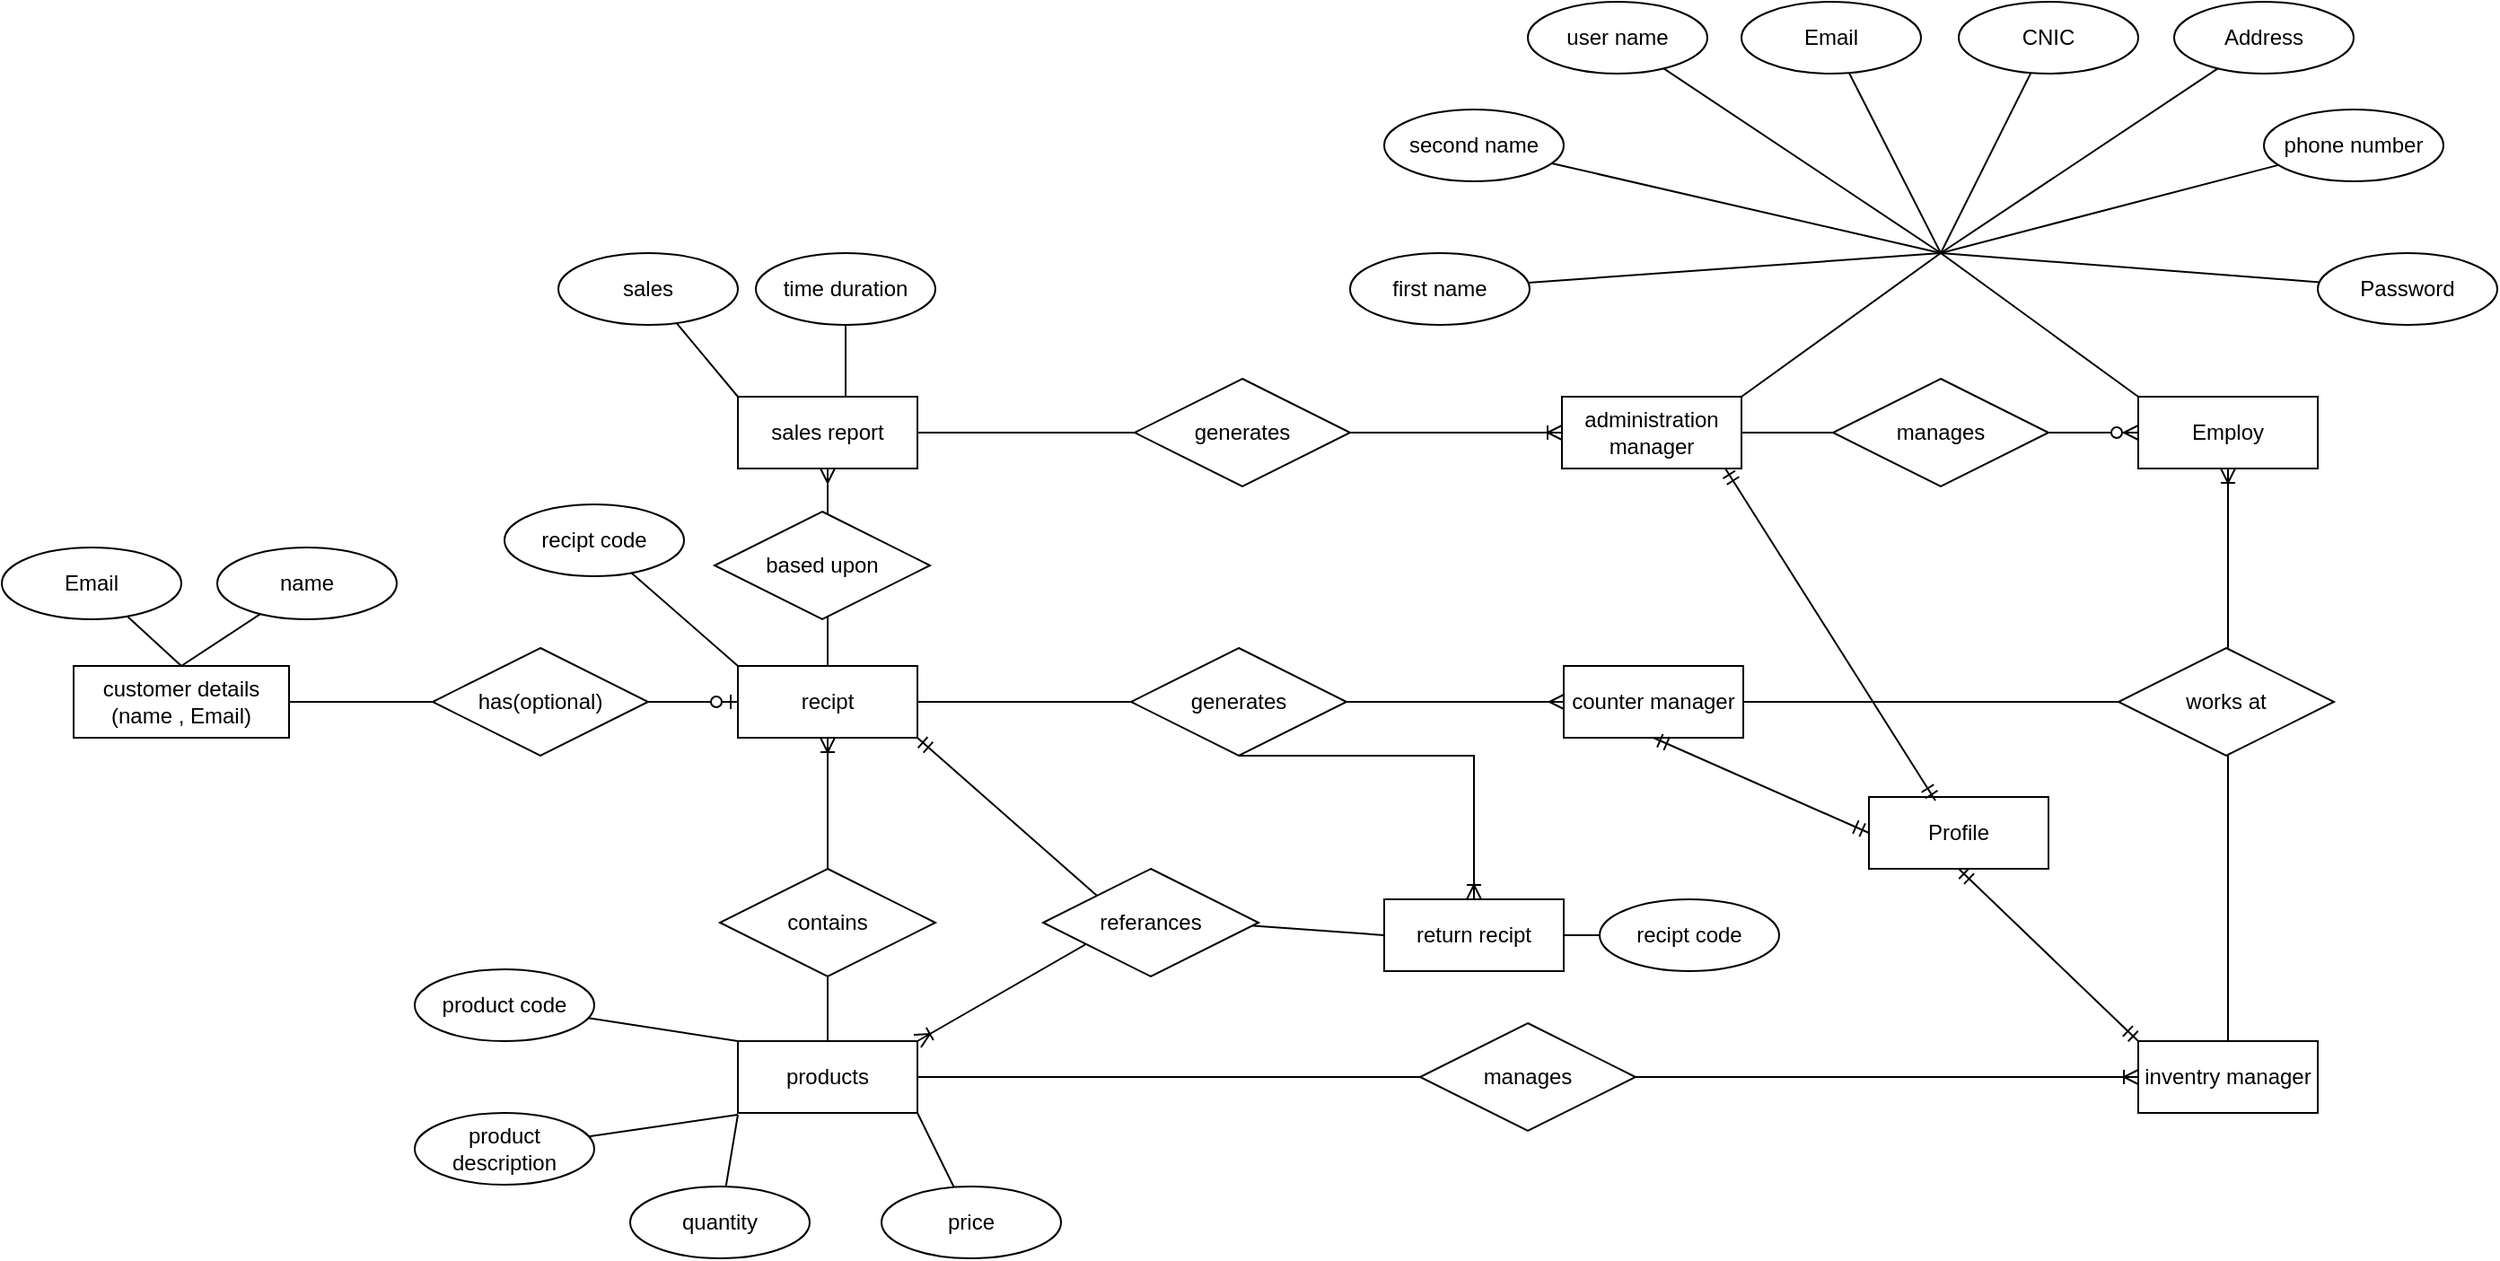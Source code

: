 <mxfile version="23.1.5" type="device">
  <diagram name="Page-1" id="dr0nRMnQFfsc7BtBVHX9">
    <mxGraphModel dx="2200" dy="1500" grid="1" gridSize="10" guides="1" tooltips="1" connect="1" arrows="1" fold="1" page="1" pageScale="1" pageWidth="1100" pageHeight="850" math="0" shadow="0">
      <root>
        <mxCell id="0" />
        <mxCell id="1" parent="0" />
        <mxCell id="MNmEpuUBvtnr01k2mFt3-1" value="sales report" style="whiteSpace=wrap;html=1;align=center;" parent="1" vertex="1">
          <mxGeometry x="80" y="200" width="100" height="40" as="geometry" />
        </mxCell>
        <mxCell id="MNmEpuUBvtnr01k2mFt3-3" value="administration manager" style="whiteSpace=wrap;html=1;align=center;" parent="1" vertex="1">
          <mxGeometry x="539" y="200" width="100" height="40" as="geometry" />
        </mxCell>
        <mxCell id="YeyGVsiQgMAGw64VH3wT-1" value="" style="edgeStyle=entityRelationEdgeStyle;fontSize=12;html=1;endArrow=ERoneToMany;rounded=0;exitX=1;exitY=0.5;exitDx=0;exitDy=0;entryX=0;entryY=0.5;entryDx=0;entryDy=0;" parent="1" source="MNmEpuUBvtnr01k2mFt3-1" target="MNmEpuUBvtnr01k2mFt3-3" edge="1">
          <mxGeometry width="100" height="100" relative="1" as="geometry">
            <mxPoint x="500" y="390" as="sourcePoint" />
            <mxPoint x="600" y="290" as="targetPoint" />
          </mxGeometry>
        </mxCell>
        <mxCell id="MNmEpuUBvtnr01k2mFt3-2" value="generates" style="shape=rhombus;perimeter=rhombusPerimeter;whiteSpace=wrap;html=1;align=center;" parent="1" vertex="1">
          <mxGeometry x="301" y="190" width="120" height="60" as="geometry" />
        </mxCell>
        <mxCell id="YeyGVsiQgMAGw64VH3wT-2" value="Employ" style="whiteSpace=wrap;html=1;align=center;" parent="1" vertex="1">
          <mxGeometry x="860" y="200" width="100" height="40" as="geometry" />
        </mxCell>
        <mxCell id="YeyGVsiQgMAGw64VH3wT-15" style="edgeStyle=orthogonalEdgeStyle;rounded=0;orthogonalLoop=1;jettySize=auto;html=1;entryX=0;entryY=0.5;entryDx=0;entryDy=0;endArrow=none;endFill=0;" parent="1" source="YeyGVsiQgMAGw64VH3wT-4" target="YeyGVsiQgMAGw64VH3wT-3" edge="1">
          <mxGeometry relative="1" as="geometry" />
        </mxCell>
        <mxCell id="YeyGVsiQgMAGw64VH3wT-4" value="counter manager" style="whiteSpace=wrap;html=1;align=center;" parent="1" vertex="1">
          <mxGeometry x="540" y="350" width="100" height="40" as="geometry" />
        </mxCell>
        <mxCell id="YeyGVsiQgMAGw64VH3wT-5" value="inventry manager" style="whiteSpace=wrap;html=1;align=center;" parent="1" vertex="1">
          <mxGeometry x="860" y="559" width="100" height="40" as="geometry" />
        </mxCell>
        <mxCell id="YeyGVsiQgMAGw64VH3wT-7" value="" style="edgeStyle=entityRelationEdgeStyle;fontSize=12;html=1;endArrow=ERzeroToMany;endFill=1;rounded=0;exitX=1;exitY=0.5;exitDx=0;exitDy=0;entryX=0;entryY=0.5;entryDx=0;entryDy=0;" parent="1" source="MNmEpuUBvtnr01k2mFt3-3" target="YeyGVsiQgMAGw64VH3wT-2" edge="1">
          <mxGeometry width="100" height="100" relative="1" as="geometry">
            <mxPoint x="650" y="300" as="sourcePoint" />
            <mxPoint x="750" y="200" as="targetPoint" />
          </mxGeometry>
        </mxCell>
        <mxCell id="YeyGVsiQgMAGw64VH3wT-6" value="manages" style="shape=rhombus;perimeter=rhombusPerimeter;whiteSpace=wrap;html=1;align=center;" parent="1" vertex="1">
          <mxGeometry x="690" y="190" width="120" height="60" as="geometry" />
        </mxCell>
        <mxCell id="YeyGVsiQgMAGw64VH3wT-13" value="" style="fontSize=12;html=1;endArrow=ERoneToMany;rounded=0;exitX=0.5;exitY=0;exitDx=0;exitDy=0;entryX=0.5;entryY=1;entryDx=0;entryDy=0;" parent="1" source="YeyGVsiQgMAGw64VH3wT-5" target="YeyGVsiQgMAGw64VH3wT-2" edge="1">
          <mxGeometry width="100" height="100" relative="1" as="geometry">
            <mxPoint x="670" y="440" as="sourcePoint" />
            <mxPoint x="770" y="340" as="targetPoint" />
          </mxGeometry>
        </mxCell>
        <mxCell id="YeyGVsiQgMAGw64VH3wT-3" value="works at" style="shape=rhombus;perimeter=rhombusPerimeter;whiteSpace=wrap;html=1;align=center;" parent="1" vertex="1">
          <mxGeometry x="849" y="340" width="120" height="60" as="geometry" />
        </mxCell>
        <mxCell id="YeyGVsiQgMAGw64VH3wT-16" value="recipt" style="whiteSpace=wrap;html=1;align=center;" parent="1" vertex="1">
          <mxGeometry x="80" y="350" width="100" height="40" as="geometry" />
        </mxCell>
        <mxCell id="YeyGVsiQgMAGw64VH3wT-18" value="" style="edgeStyle=entityRelationEdgeStyle;fontSize=12;html=1;endArrow=ERmany;rounded=0;exitX=1;exitY=0.5;exitDx=0;exitDy=0;entryX=0;entryY=0.5;entryDx=0;entryDy=0;" parent="1" source="YeyGVsiQgMAGw64VH3wT-16" target="YeyGVsiQgMAGw64VH3wT-4" edge="1">
          <mxGeometry width="100" height="100" relative="1" as="geometry">
            <mxPoint x="380" y="390" as="sourcePoint" />
            <mxPoint x="480" y="290" as="targetPoint" />
          </mxGeometry>
        </mxCell>
        <mxCell id="YeyGVsiQgMAGw64VH3wT-17" value="generates" style="shape=rhombus;perimeter=rhombusPerimeter;whiteSpace=wrap;html=1;align=center;" parent="1" vertex="1">
          <mxGeometry x="299" y="340" width="120" height="60" as="geometry" />
        </mxCell>
        <mxCell id="YeyGVsiQgMAGw64VH3wT-19" value="" style="fontSize=12;html=1;endArrow=ERmany;rounded=0;exitX=0.5;exitY=0;exitDx=0;exitDy=0;entryX=0.5;entryY=1;entryDx=0;entryDy=0;" parent="1" source="YeyGVsiQgMAGw64VH3wT-16" target="MNmEpuUBvtnr01k2mFt3-1" edge="1">
          <mxGeometry width="100" height="100" relative="1" as="geometry">
            <mxPoint x="380" y="390" as="sourcePoint" />
            <mxPoint x="480" y="290" as="targetPoint" />
          </mxGeometry>
        </mxCell>
        <mxCell id="YeyGVsiQgMAGw64VH3wT-20" value="based upon" style="shape=rhombus;perimeter=rhombusPerimeter;whiteSpace=wrap;html=1;align=center;" parent="1" vertex="1">
          <mxGeometry x="67" y="264" width="120" height="60" as="geometry" />
        </mxCell>
        <mxCell id="YeyGVsiQgMAGw64VH3wT-22" value="products" style="whiteSpace=wrap;html=1;align=center;" parent="1" vertex="1">
          <mxGeometry x="80" y="559" width="100" height="40" as="geometry" />
        </mxCell>
        <mxCell id="YeyGVsiQgMAGw64VH3wT-24" value="" style="edgeStyle=entityRelationEdgeStyle;fontSize=12;html=1;endArrow=ERoneToMany;rounded=0;exitX=1;exitY=0.5;exitDx=0;exitDy=0;" parent="1" source="YeyGVsiQgMAGw64VH3wT-22" target="YeyGVsiQgMAGw64VH3wT-5" edge="1">
          <mxGeometry width="100" height="100" relative="1" as="geometry">
            <mxPoint x="230" y="710" as="sourcePoint" />
            <mxPoint x="330" y="610" as="targetPoint" />
          </mxGeometry>
        </mxCell>
        <mxCell id="YeyGVsiQgMAGw64VH3wT-25" value="" style="fontSize=12;html=1;endArrow=ERoneToMany;rounded=0;exitX=0.5;exitY=0;exitDx=0;exitDy=0;entryX=0.5;entryY=1;entryDx=0;entryDy=0;" parent="1" source="YeyGVsiQgMAGw64VH3wT-22" target="YeyGVsiQgMAGw64VH3wT-16" edge="1">
          <mxGeometry width="100" height="100" relative="1" as="geometry">
            <mxPoint x="170" y="510" as="sourcePoint" />
            <mxPoint x="270" y="410" as="targetPoint" />
          </mxGeometry>
        </mxCell>
        <mxCell id="YeyGVsiQgMAGw64VH3wT-23" value="contains" style="shape=rhombus;perimeter=rhombusPerimeter;whiteSpace=wrap;html=1;align=center;" parent="1" vertex="1">
          <mxGeometry x="70" y="463" width="120" height="60" as="geometry" />
        </mxCell>
        <mxCell id="YeyGVsiQgMAGw64VH3wT-21" value="manages" style="shape=rhombus;perimeter=rhombusPerimeter;whiteSpace=wrap;html=1;align=center;" parent="1" vertex="1">
          <mxGeometry x="460" y="549" width="120" height="60" as="geometry" />
        </mxCell>
        <mxCell id="YeyGVsiQgMAGw64VH3wT-26" value="customer details (name , Email)" style="whiteSpace=wrap;html=1;align=center;" parent="1" vertex="1">
          <mxGeometry x="-290" y="350" width="120" height="40" as="geometry" />
        </mxCell>
        <mxCell id="YeyGVsiQgMAGw64VH3wT-30" value="" style="edgeStyle=entityRelationEdgeStyle;fontSize=12;html=1;endArrow=ERzeroToOne;endFill=1;rounded=0;exitX=1;exitY=0.5;exitDx=0;exitDy=0;" parent="1" source="YeyGVsiQgMAGw64VH3wT-26" target="YeyGVsiQgMAGw64VH3wT-16" edge="1">
          <mxGeometry width="100" height="100" relative="1" as="geometry">
            <mxPoint x="40" y="410" as="sourcePoint" />
            <mxPoint x="140" y="310" as="targetPoint" />
          </mxGeometry>
        </mxCell>
        <mxCell id="YeyGVsiQgMAGw64VH3wT-27" value="has(optional)" style="shape=rhombus;perimeter=rhombusPerimeter;whiteSpace=wrap;html=1;align=center;" parent="1" vertex="1">
          <mxGeometry x="-90" y="340" width="120" height="60" as="geometry" />
        </mxCell>
        <mxCell id="YeyGVsiQgMAGw64VH3wT-31" value="return recipt" style="whiteSpace=wrap;html=1;align=center;" parent="1" vertex="1">
          <mxGeometry x="440" y="480" width="100" height="40" as="geometry" />
        </mxCell>
        <mxCell id="YeyGVsiQgMAGw64VH3wT-32" value="" style="fontSize=12;html=1;endArrow=ERoneToMany;rounded=0;exitX=0.5;exitY=1;exitDx=0;exitDy=0;entryX=0.5;entryY=0;entryDx=0;entryDy=0;" parent="1" source="YeyGVsiQgMAGw64VH3wT-17" target="YeyGVsiQgMAGw64VH3wT-31" edge="1">
          <mxGeometry width="100" height="100" relative="1" as="geometry">
            <mxPoint x="490" y="520" as="sourcePoint" />
            <mxPoint x="590" y="420" as="targetPoint" />
            <Array as="points">
              <mxPoint x="490" y="400" />
            </Array>
          </mxGeometry>
        </mxCell>
        <mxCell id="YeyGVsiQgMAGw64VH3wT-35" value="" style="fontSize=12;html=1;endArrow=ERoneToMany;rounded=0;entryX=1;entryY=0;entryDx=0;entryDy=0;exitX=0;exitY=0.5;exitDx=0;exitDy=0;" parent="1" source="YeyGVsiQgMAGw64VH3wT-31" target="YeyGVsiQgMAGw64VH3wT-22" edge="1">
          <mxGeometry width="100" height="100" relative="1" as="geometry">
            <mxPoint x="360" y="580" as="sourcePoint" />
            <mxPoint x="320" y="400" as="targetPoint" />
            <Array as="points">
              <mxPoint x="300" y="490" />
            </Array>
          </mxGeometry>
        </mxCell>
        <mxCell id="YeyGVsiQgMAGw64VH3wT-33" value="referances" style="shape=rhombus;perimeter=rhombusPerimeter;whiteSpace=wrap;html=1;align=center;" parent="1" vertex="1">
          <mxGeometry x="250" y="463" width="120" height="60" as="geometry" />
        </mxCell>
        <mxCell id="YeyGVsiQgMAGw64VH3wT-36" value="" style="fontSize=12;html=1;endArrow=ERmandOne;rounded=0;entryX=1;entryY=1;entryDx=0;entryDy=0;exitX=0;exitY=0;exitDx=0;exitDy=0;" parent="1" source="YeyGVsiQgMAGw64VH3wT-33" target="YeyGVsiQgMAGw64VH3wT-16" edge="1">
          <mxGeometry width="100" height="100" relative="1" as="geometry">
            <mxPoint x="210" y="500" as="sourcePoint" />
            <mxPoint x="310" y="400" as="targetPoint" />
          </mxGeometry>
        </mxCell>
        <mxCell id="gRIzhgtKy-fMnYgaIleR-34" style="rounded=0;orthogonalLoop=1;jettySize=auto;html=1;entryX=0.5;entryY=0;entryDx=0;entryDy=0;endArrow=none;endFill=0;" parent="1" source="gRIzhgtKy-fMnYgaIleR-1" target="YeyGVsiQgMAGw64VH3wT-26" edge="1">
          <mxGeometry relative="1" as="geometry" />
        </mxCell>
        <mxCell id="gRIzhgtKy-fMnYgaIleR-1" value="Email" style="ellipse;whiteSpace=wrap;html=1;align=center;" parent="1" vertex="1">
          <mxGeometry x="-330" y="284" width="100" height="40" as="geometry" />
        </mxCell>
        <mxCell id="gRIzhgtKy-fMnYgaIleR-35" style="rounded=0;orthogonalLoop=1;jettySize=auto;html=1;entryX=0.5;entryY=0;entryDx=0;entryDy=0;endArrow=none;endFill=0;" parent="1" source="gRIzhgtKy-fMnYgaIleR-2" target="YeyGVsiQgMAGw64VH3wT-26" edge="1">
          <mxGeometry relative="1" as="geometry" />
        </mxCell>
        <mxCell id="gRIzhgtKy-fMnYgaIleR-2" value="name" style="ellipse;whiteSpace=wrap;html=1;align=center;" parent="1" vertex="1">
          <mxGeometry x="-210" y="284" width="100" height="40" as="geometry" />
        </mxCell>
        <mxCell id="gRIzhgtKy-fMnYgaIleR-39" style="rounded=0;orthogonalLoop=1;jettySize=auto;html=1;entryX=0;entryY=0;entryDx=0;entryDy=0;endArrow=none;endFill=0;" parent="1" source="gRIzhgtKy-fMnYgaIleR-4" target="MNmEpuUBvtnr01k2mFt3-1" edge="1">
          <mxGeometry relative="1" as="geometry" />
        </mxCell>
        <mxCell id="gRIzhgtKy-fMnYgaIleR-4" value="sales" style="ellipse;whiteSpace=wrap;html=1;align=center;" parent="1" vertex="1">
          <mxGeometry x="-20" y="120" width="100" height="40" as="geometry" />
        </mxCell>
        <mxCell id="gRIzhgtKy-fMnYgaIleR-5" value="time duration" style="ellipse;whiteSpace=wrap;html=1;align=center;" parent="1" vertex="1">
          <mxGeometry x="90" y="120" width="100" height="40" as="geometry" />
        </mxCell>
        <mxCell id="gRIzhgtKy-fMnYgaIleR-26" style="rounded=0;orthogonalLoop=1;jettySize=auto;html=1;endArrow=none;endFill=0;" parent="1" source="gRIzhgtKy-fMnYgaIleR-6" edge="1">
          <mxGeometry relative="1" as="geometry">
            <mxPoint x="750" y="120" as="targetPoint" />
          </mxGeometry>
        </mxCell>
        <mxCell id="gRIzhgtKy-fMnYgaIleR-6" value="Address" style="ellipse;whiteSpace=wrap;html=1;align=center;" parent="1" vertex="1">
          <mxGeometry x="880" y="-20" width="100" height="40" as="geometry" />
        </mxCell>
        <mxCell id="gRIzhgtKy-fMnYgaIleR-22" style="rounded=0;orthogonalLoop=1;jettySize=auto;html=1;endArrow=none;endFill=0;" parent="1" source="gRIzhgtKy-fMnYgaIleR-7" edge="1">
          <mxGeometry relative="1" as="geometry">
            <mxPoint x="750" y="120" as="targetPoint" />
          </mxGeometry>
        </mxCell>
        <mxCell id="gRIzhgtKy-fMnYgaIleR-7" value="second name" style="ellipse;whiteSpace=wrap;html=1;align=center;" parent="1" vertex="1">
          <mxGeometry x="440" y="40" width="100" height="40" as="geometry" />
        </mxCell>
        <mxCell id="gRIzhgtKy-fMnYgaIleR-28" style="rounded=0;orthogonalLoop=1;jettySize=auto;html=1;endArrow=none;endFill=0;" parent="1" source="gRIzhgtKy-fMnYgaIleR-8" edge="1">
          <mxGeometry relative="1" as="geometry">
            <mxPoint x="750" y="120" as="targetPoint" />
          </mxGeometry>
        </mxCell>
        <mxCell id="gRIzhgtKy-fMnYgaIleR-8" value="Password" style="ellipse;whiteSpace=wrap;html=1;align=center;" parent="1" vertex="1">
          <mxGeometry x="960" y="120" width="100" height="40" as="geometry" />
        </mxCell>
        <mxCell id="gRIzhgtKy-fMnYgaIleR-21" style="rounded=0;orthogonalLoop=1;jettySize=auto;html=1;endArrow=none;endFill=0;" parent="1" source="gRIzhgtKy-fMnYgaIleR-9" edge="1">
          <mxGeometry relative="1" as="geometry">
            <mxPoint x="750" y="120" as="targetPoint" />
          </mxGeometry>
        </mxCell>
        <mxCell id="gRIzhgtKy-fMnYgaIleR-9" value="first name" style="ellipse;whiteSpace=wrap;html=1;align=center;" parent="1" vertex="1">
          <mxGeometry x="421" y="120" width="100" height="40" as="geometry" />
        </mxCell>
        <mxCell id="gRIzhgtKy-fMnYgaIleR-23" style="rounded=0;orthogonalLoop=1;jettySize=auto;html=1;endArrow=none;endFill=0;" parent="1" source="gRIzhgtKy-fMnYgaIleR-10" edge="1">
          <mxGeometry relative="1" as="geometry">
            <mxPoint x="750" y="120" as="targetPoint" />
          </mxGeometry>
        </mxCell>
        <mxCell id="gRIzhgtKy-fMnYgaIleR-10" value="user name" style="ellipse;whiteSpace=wrap;html=1;align=center;" parent="1" vertex="1">
          <mxGeometry x="520" y="-20" width="100" height="40" as="geometry" />
        </mxCell>
        <mxCell id="gRIzhgtKy-fMnYgaIleR-27" style="rounded=0;orthogonalLoop=1;jettySize=auto;html=1;endArrow=none;endFill=0;" parent="1" source="gRIzhgtKy-fMnYgaIleR-11" edge="1">
          <mxGeometry relative="1" as="geometry">
            <mxPoint x="750" y="120" as="targetPoint" />
          </mxGeometry>
        </mxCell>
        <mxCell id="gRIzhgtKy-fMnYgaIleR-11" value="phone number" style="ellipse;whiteSpace=wrap;html=1;align=center;" parent="1" vertex="1">
          <mxGeometry x="930" y="40" width="100" height="40" as="geometry" />
        </mxCell>
        <mxCell id="gRIzhgtKy-fMnYgaIleR-24" style="rounded=0;orthogonalLoop=1;jettySize=auto;html=1;endArrow=none;endFill=0;" parent="1" source="gRIzhgtKy-fMnYgaIleR-12" edge="1">
          <mxGeometry relative="1" as="geometry">
            <mxPoint x="750" y="120" as="targetPoint" />
          </mxGeometry>
        </mxCell>
        <mxCell id="gRIzhgtKy-fMnYgaIleR-12" value="Email" style="ellipse;whiteSpace=wrap;html=1;align=center;" parent="1" vertex="1">
          <mxGeometry x="639" y="-20" width="100" height="40" as="geometry" />
        </mxCell>
        <mxCell id="gRIzhgtKy-fMnYgaIleR-42" style="rounded=0;orthogonalLoop=1;jettySize=auto;html=1;endArrow=none;endFill=0;" parent="1" source="gRIzhgtKy-fMnYgaIleR-13" edge="1">
          <mxGeometry relative="1" as="geometry">
            <mxPoint x="750" y="120" as="targetPoint" />
          </mxGeometry>
        </mxCell>
        <mxCell id="gRIzhgtKy-fMnYgaIleR-13" value="CNIC" style="ellipse;whiteSpace=wrap;html=1;align=center;" parent="1" vertex="1">
          <mxGeometry x="760" y="-20" width="100" height="40" as="geometry" />
        </mxCell>
        <mxCell id="gRIzhgtKy-fMnYgaIleR-36" style="rounded=0;orthogonalLoop=1;jettySize=auto;html=1;entryX=0;entryY=0;entryDx=0;entryDy=0;endArrow=none;endFill=0;" parent="1" source="gRIzhgtKy-fMnYgaIleR-14" target="YeyGVsiQgMAGw64VH3wT-16" edge="1">
          <mxGeometry relative="1" as="geometry" />
        </mxCell>
        <mxCell id="gRIzhgtKy-fMnYgaIleR-14" value="recipt code" style="ellipse;whiteSpace=wrap;html=1;align=center;" parent="1" vertex="1">
          <mxGeometry x="-50" y="260" width="100" height="40" as="geometry" />
        </mxCell>
        <mxCell id="gRIzhgtKy-fMnYgaIleR-30" style="rounded=0;orthogonalLoop=1;jettySize=auto;html=1;entryX=0;entryY=0;entryDx=0;entryDy=0;endArrow=none;endFill=0;" parent="1" source="gRIzhgtKy-fMnYgaIleR-15" target="YeyGVsiQgMAGw64VH3wT-22" edge="1">
          <mxGeometry relative="1" as="geometry" />
        </mxCell>
        <mxCell id="gRIzhgtKy-fMnYgaIleR-15" value="product code" style="ellipse;whiteSpace=wrap;html=1;align=center;" parent="1" vertex="1">
          <mxGeometry x="-100" y="519" width="100" height="40" as="geometry" />
        </mxCell>
        <mxCell id="gRIzhgtKy-fMnYgaIleR-31" style="rounded=0;orthogonalLoop=1;jettySize=auto;html=1;endArrow=none;endFill=0;" parent="1" source="gRIzhgtKy-fMnYgaIleR-16" edge="1">
          <mxGeometry relative="1" as="geometry">
            <mxPoint x="80" y="600" as="targetPoint" />
          </mxGeometry>
        </mxCell>
        <mxCell id="gRIzhgtKy-fMnYgaIleR-16" value="product description" style="ellipse;whiteSpace=wrap;html=1;align=center;" parent="1" vertex="1">
          <mxGeometry x="-100" y="599" width="100" height="40" as="geometry" />
        </mxCell>
        <mxCell id="gRIzhgtKy-fMnYgaIleR-32" style="rounded=0;orthogonalLoop=1;jettySize=auto;html=1;endArrow=none;endFill=0;" parent="1" source="gRIzhgtKy-fMnYgaIleR-17" edge="1">
          <mxGeometry relative="1" as="geometry">
            <mxPoint x="80" y="600" as="targetPoint" />
          </mxGeometry>
        </mxCell>
        <mxCell id="gRIzhgtKy-fMnYgaIleR-17" value="quantity" style="ellipse;whiteSpace=wrap;html=1;align=center;" parent="1" vertex="1">
          <mxGeometry x="20" y="640" width="100" height="40" as="geometry" />
        </mxCell>
        <mxCell id="gRIzhgtKy-fMnYgaIleR-33" style="rounded=0;orthogonalLoop=1;jettySize=auto;html=1;entryX=1;entryY=1;entryDx=0;entryDy=0;endArrow=none;endFill=0;" parent="1" source="gRIzhgtKy-fMnYgaIleR-18" target="YeyGVsiQgMAGw64VH3wT-22" edge="1">
          <mxGeometry relative="1" as="geometry" />
        </mxCell>
        <mxCell id="gRIzhgtKy-fMnYgaIleR-18" value="price" style="ellipse;whiteSpace=wrap;html=1;align=center;" parent="1" vertex="1">
          <mxGeometry x="160" y="640" width="100" height="40" as="geometry" />
        </mxCell>
        <mxCell id="gRIzhgtKy-fMnYgaIleR-37" style="rounded=0;orthogonalLoop=1;jettySize=auto;html=1;entryX=1;entryY=0.5;entryDx=0;entryDy=0;endArrow=none;endFill=0;" parent="1" source="gRIzhgtKy-fMnYgaIleR-38" target="YeyGVsiQgMAGw64VH3wT-31" edge="1">
          <mxGeometry relative="1" as="geometry">
            <mxPoint x="730" y="540" as="targetPoint" />
          </mxGeometry>
        </mxCell>
        <mxCell id="gRIzhgtKy-fMnYgaIleR-38" value="recipt code" style="ellipse;whiteSpace=wrap;html=1;align=center;" parent="1" vertex="1">
          <mxGeometry x="560" y="480" width="100" height="40" as="geometry" />
        </mxCell>
        <mxCell id="gRIzhgtKy-fMnYgaIleR-40" style="rounded=0;orthogonalLoop=1;jettySize=auto;html=1;entryX=0.6;entryY=0;entryDx=0;entryDy=0;entryPerimeter=0;endArrow=none;endFill=0;" parent="1" source="gRIzhgtKy-fMnYgaIleR-5" target="MNmEpuUBvtnr01k2mFt3-1" edge="1">
          <mxGeometry relative="1" as="geometry" />
        </mxCell>
        <mxCell id="gRIzhgtKy-fMnYgaIleR-41" value="" style="endArrow=none;html=1;rounded=0;exitX=1;exitY=0;exitDx=0;exitDy=0;entryX=0;entryY=0;entryDx=0;entryDy=0;" parent="1" source="MNmEpuUBvtnr01k2mFt3-3" target="YeyGVsiQgMAGw64VH3wT-2" edge="1">
          <mxGeometry width="50" height="50" relative="1" as="geometry">
            <mxPoint x="700" y="140" as="sourcePoint" />
            <mxPoint x="750" y="90" as="targetPoint" />
            <Array as="points">
              <mxPoint x="750" y="120" />
            </Array>
          </mxGeometry>
        </mxCell>
        <mxCell id="PaXRLLJ9YWW2VtdIKN-s-1" value="Profile" style="whiteSpace=wrap;html=1;align=center;" vertex="1" parent="1">
          <mxGeometry x="710" y="423" width="100" height="40" as="geometry" />
        </mxCell>
        <mxCell id="PaXRLLJ9YWW2VtdIKN-s-2" value="" style="fontSize=12;html=1;endArrow=ERmandOne;startArrow=ERmandOne;rounded=0;exitX=0.5;exitY=1;exitDx=0;exitDy=0;entryX=0;entryY=0.5;entryDx=0;entryDy=0;" edge="1" parent="1" source="YeyGVsiQgMAGw64VH3wT-4" target="PaXRLLJ9YWW2VtdIKN-s-1">
          <mxGeometry width="100" height="100" relative="1" as="geometry">
            <mxPoint x="730" y="350" as="sourcePoint" />
            <mxPoint x="830" y="250" as="targetPoint" />
          </mxGeometry>
        </mxCell>
        <mxCell id="PaXRLLJ9YWW2VtdIKN-s-3" value="" style="fontSize=12;html=1;endArrow=ERmandOne;startArrow=ERmandOne;rounded=0;exitX=0.5;exitY=1;exitDx=0;exitDy=0;entryX=0;entryY=0;entryDx=0;entryDy=0;" edge="1" parent="1" source="PaXRLLJ9YWW2VtdIKN-s-1" target="YeyGVsiQgMAGw64VH3wT-5">
          <mxGeometry width="100" height="100" relative="1" as="geometry">
            <mxPoint x="740" y="506" as="sourcePoint" />
            <mxPoint x="860" y="559" as="targetPoint" />
          </mxGeometry>
        </mxCell>
        <mxCell id="PaXRLLJ9YWW2VtdIKN-s-5" value="" style="fontSize=12;html=1;endArrow=ERmandOne;startArrow=ERmandOne;rounded=0;exitX=0.5;exitY=1;exitDx=0;exitDy=0;entryX=0.37;entryY=0.05;entryDx=0;entryDy=0;entryPerimeter=0;" edge="1" parent="1" target="PaXRLLJ9YWW2VtdIKN-s-1">
          <mxGeometry width="100" height="100" relative="1" as="geometry">
            <mxPoint x="630" y="240" as="sourcePoint" />
            <mxPoint x="730" y="336" as="targetPoint" />
          </mxGeometry>
        </mxCell>
      </root>
    </mxGraphModel>
  </diagram>
</mxfile>
